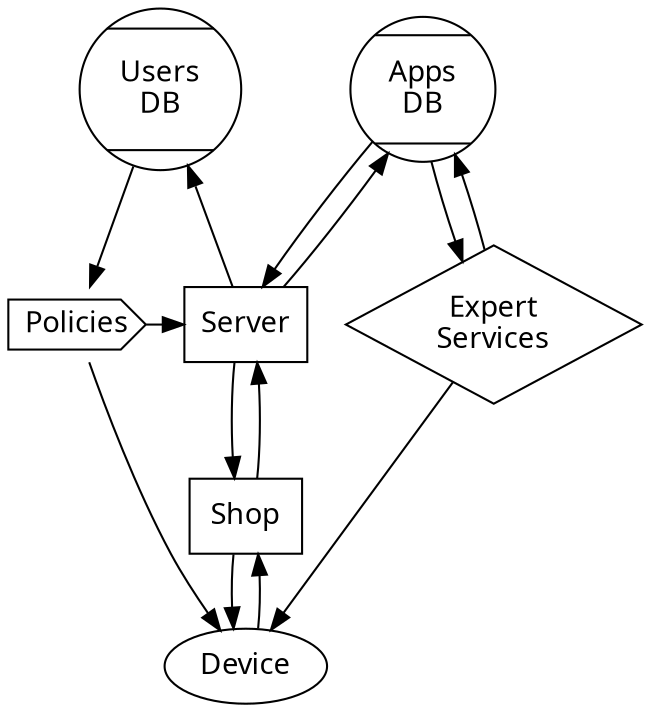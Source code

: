 digraph shop {

  Policies [label="Policies"         shape=cds       fontname="LMSans10-Regular"];
  Server   [label="Server"           shape=rectangle fontname="LMSans10-Regular"];
  Device   [label="Device"           shape=oval      fontname="LMSans10-Regular"];
  Users    [label="Users\nDB"        shape=Mcircle   fontname="LMSans10-Regular"];
  Apps     [label="Apps\nDB"         shape=Mcircle   fontname="LMSans10-Regular"];
  Shop     [label="Shop"             shape=rectangle fontname="LMSans10-Regular"];
  Checks   [label="Expert\nServices" shape=diamond   fontname="LMSans10-Regular"];

  {rank=source Apps Users};
  {rank=same Policies Server Checks};
  {rank=sink Device};

  Apps     -> Server;
  Policies -> Device;
  Policies -> Server;
  Server   -> Apps;
  Server   -> Users;
  Server   -> Shop -> Device;
  Users    -> Policies;
  Device   -> Shop -> Server;
  Checks -> Apps;
  Apps     -> Checks;
  Checks -> Device;


}

